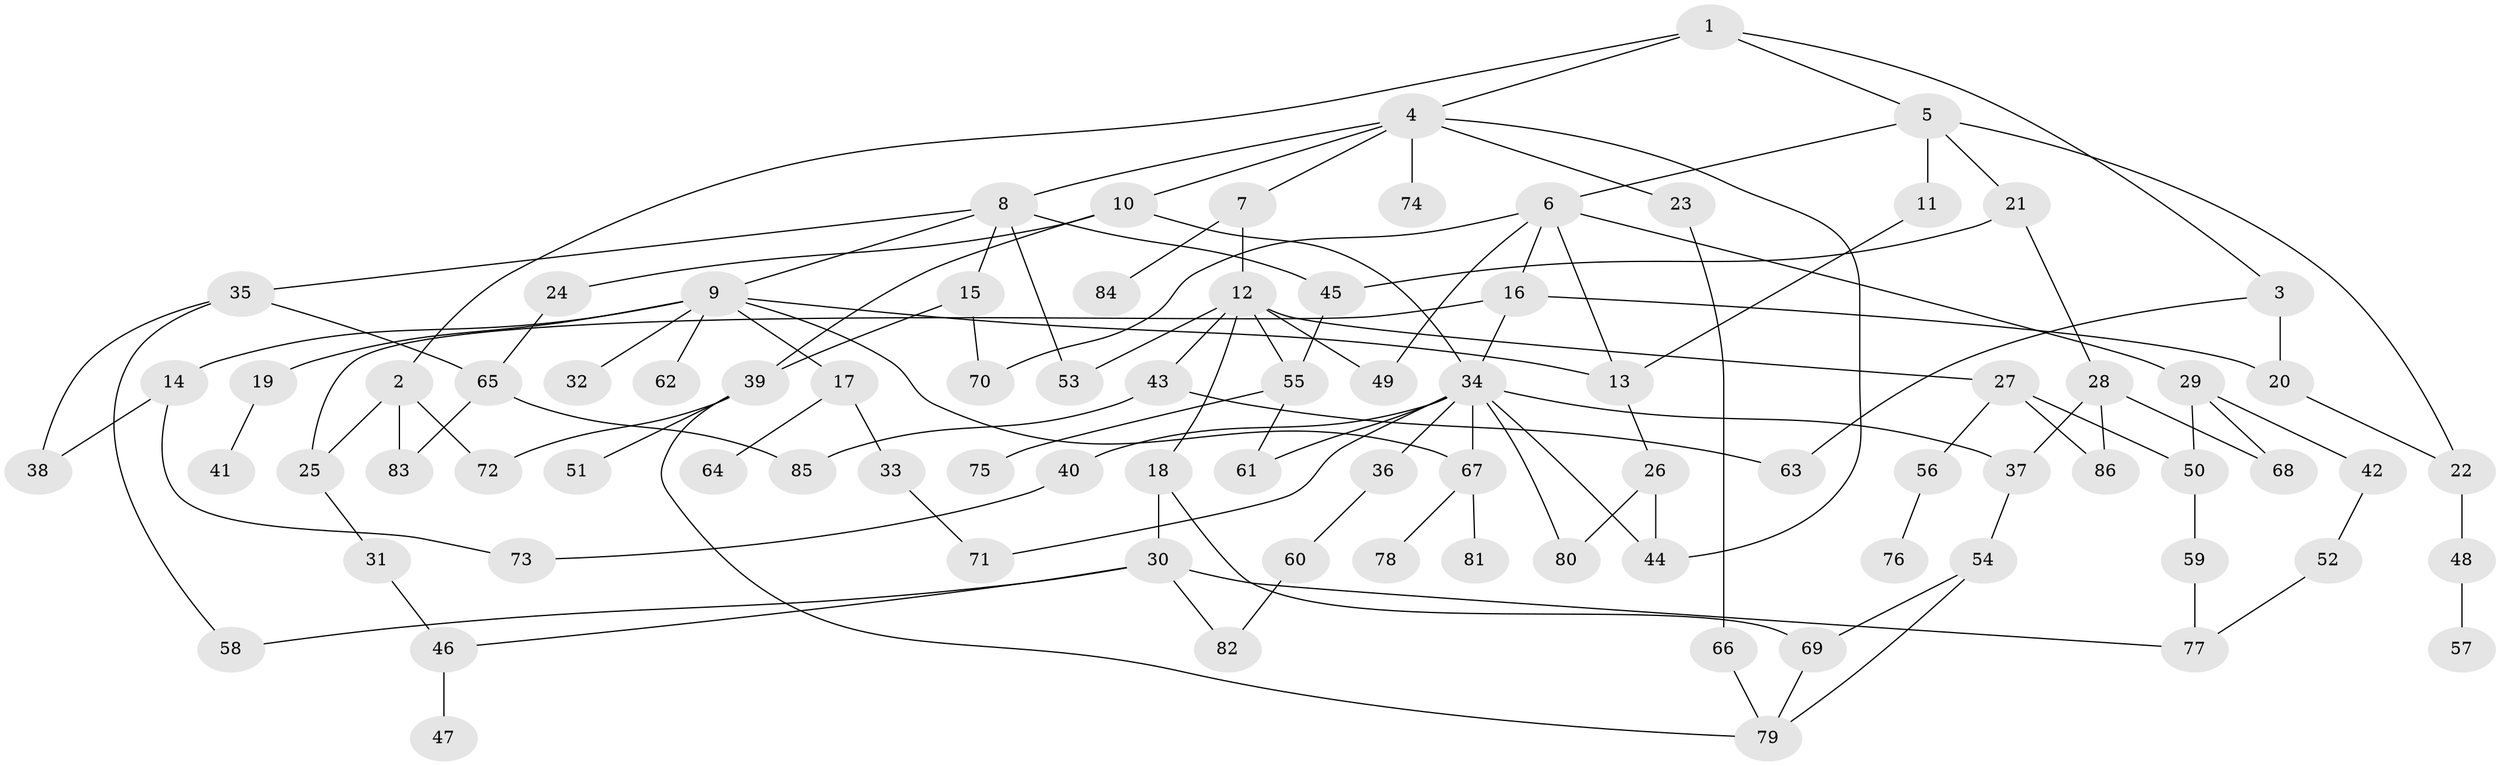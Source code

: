 // coarse degree distribution, {16: 0.029411764705882353, 3: 0.17647058823529413, 10: 0.058823529411764705, 2: 0.29411764705882354, 7: 0.029411764705882353, 13: 0.029411764705882353, 4: 0.17647058823529413, 6: 0.029411764705882353, 1: 0.17647058823529413}
// Generated by graph-tools (version 1.1) at 2025/17/03/04/25 18:17:09]
// undirected, 86 vertices, 123 edges
graph export_dot {
graph [start="1"]
  node [color=gray90,style=filled];
  1;
  2;
  3;
  4;
  5;
  6;
  7;
  8;
  9;
  10;
  11;
  12;
  13;
  14;
  15;
  16;
  17;
  18;
  19;
  20;
  21;
  22;
  23;
  24;
  25;
  26;
  27;
  28;
  29;
  30;
  31;
  32;
  33;
  34;
  35;
  36;
  37;
  38;
  39;
  40;
  41;
  42;
  43;
  44;
  45;
  46;
  47;
  48;
  49;
  50;
  51;
  52;
  53;
  54;
  55;
  56;
  57;
  58;
  59;
  60;
  61;
  62;
  63;
  64;
  65;
  66;
  67;
  68;
  69;
  70;
  71;
  72;
  73;
  74;
  75;
  76;
  77;
  78;
  79;
  80;
  81;
  82;
  83;
  84;
  85;
  86;
  1 -- 2;
  1 -- 3;
  1 -- 4;
  1 -- 5;
  2 -- 25;
  2 -- 83;
  2 -- 72;
  3 -- 20;
  3 -- 63;
  4 -- 7;
  4 -- 8;
  4 -- 10;
  4 -- 23;
  4 -- 74;
  4 -- 44;
  5 -- 6;
  5 -- 11;
  5 -- 21;
  5 -- 22;
  6 -- 16;
  6 -- 29;
  6 -- 70;
  6 -- 13;
  6 -- 49;
  7 -- 12;
  7 -- 84;
  8 -- 9;
  8 -- 15;
  8 -- 35;
  8 -- 45;
  8 -- 53;
  9 -- 14;
  9 -- 17;
  9 -- 19;
  9 -- 32;
  9 -- 62;
  9 -- 67;
  9 -- 13;
  10 -- 24;
  10 -- 34;
  10 -- 39;
  11 -- 13;
  12 -- 18;
  12 -- 27;
  12 -- 43;
  12 -- 49;
  12 -- 55;
  12 -- 53;
  13 -- 26;
  14 -- 73;
  14 -- 38;
  15 -- 39;
  15 -- 70;
  16 -- 34;
  16 -- 20;
  16 -- 25;
  17 -- 33;
  17 -- 64;
  18 -- 30;
  18 -- 69;
  19 -- 41;
  20 -- 22;
  21 -- 28;
  21 -- 45;
  22 -- 48;
  23 -- 66;
  24 -- 65;
  25 -- 31;
  26 -- 44;
  26 -- 80;
  27 -- 50;
  27 -- 56;
  27 -- 86;
  28 -- 86;
  28 -- 37;
  28 -- 68;
  29 -- 42;
  29 -- 68;
  29 -- 50;
  30 -- 46;
  30 -- 58;
  30 -- 77;
  30 -- 82;
  31 -- 46;
  33 -- 71;
  34 -- 36;
  34 -- 37;
  34 -- 40;
  34 -- 44;
  34 -- 80;
  34 -- 71;
  34 -- 67;
  34 -- 61;
  35 -- 38;
  35 -- 65;
  35 -- 58;
  36 -- 60;
  37 -- 54;
  39 -- 51;
  39 -- 72;
  39 -- 79;
  40 -- 73;
  42 -- 52;
  43 -- 63;
  43 -- 85;
  45 -- 55;
  46 -- 47;
  48 -- 57;
  50 -- 59;
  52 -- 77;
  54 -- 79;
  54 -- 69;
  55 -- 61;
  55 -- 75;
  56 -- 76;
  59 -- 77;
  60 -- 82;
  65 -- 83;
  65 -- 85;
  66 -- 79;
  67 -- 78;
  67 -- 81;
  69 -- 79;
}

